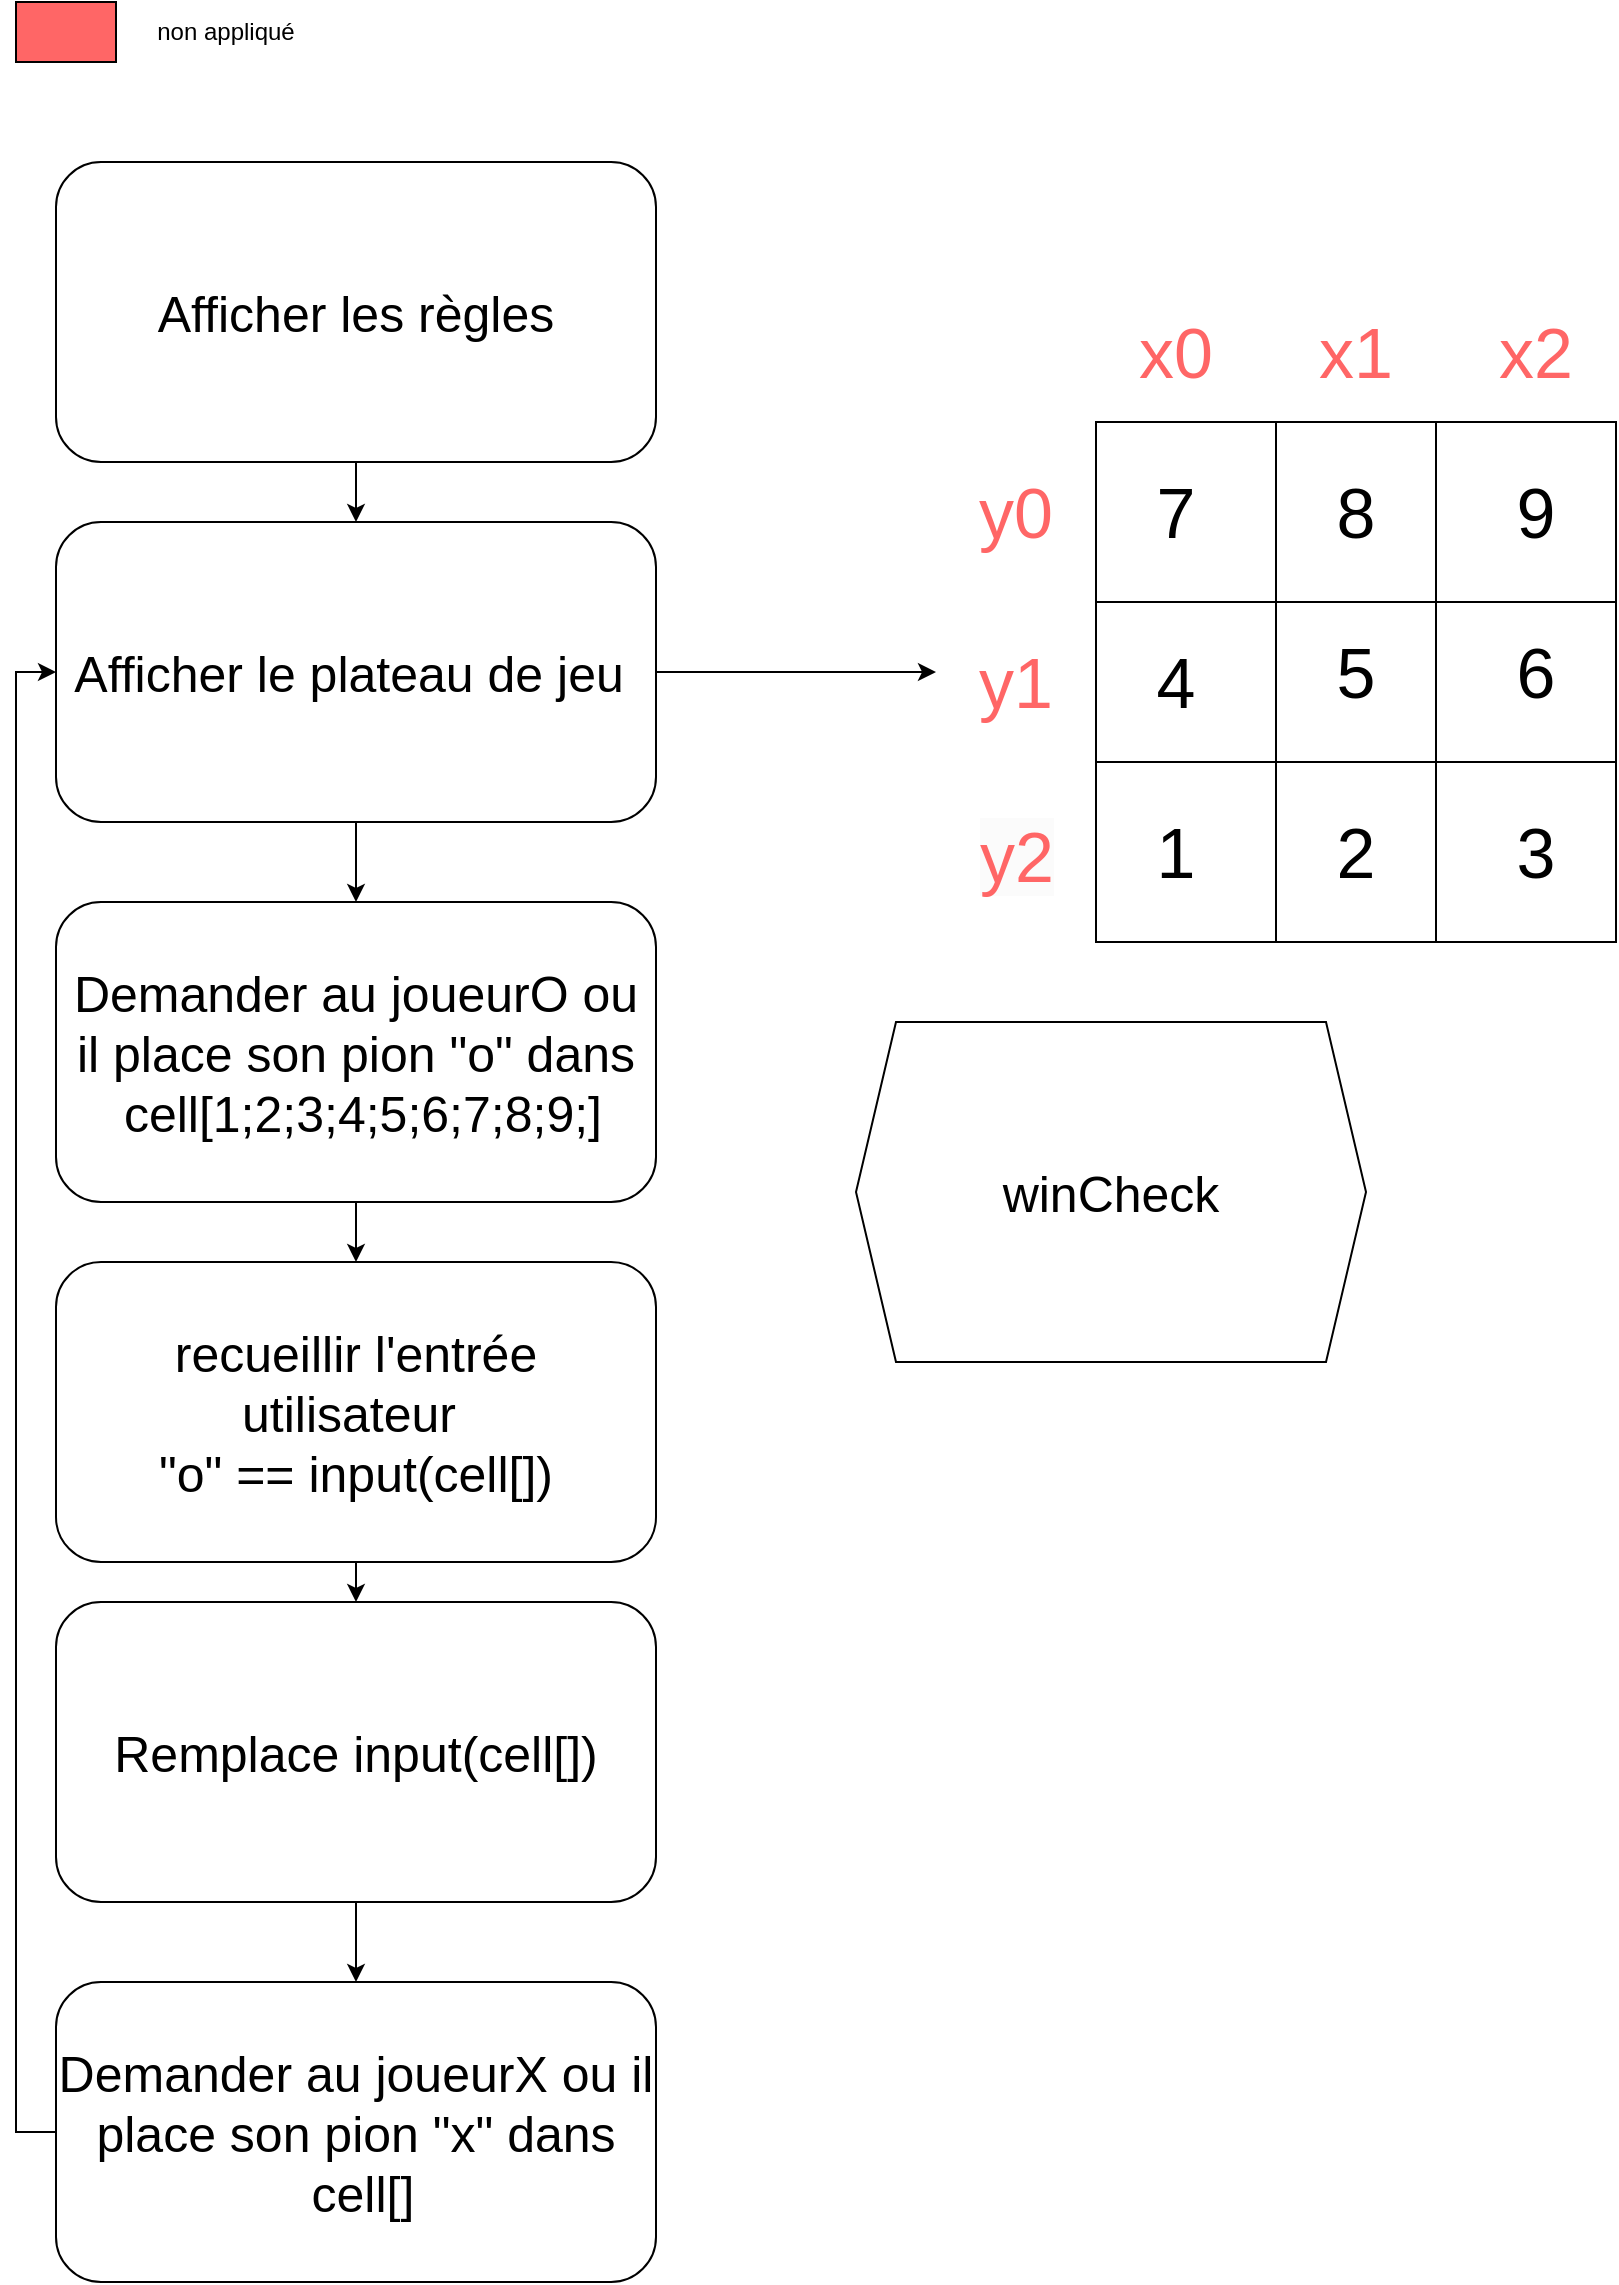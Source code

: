 <mxfile version="23.1.7" type="device" pages="3">
  <diagram name="Page-1" id="zisuDTkAfrN-QhUCyj7F">
    <mxGraphModel dx="2390" dy="1300" grid="1" gridSize="10" guides="1" tooltips="1" connect="1" arrows="1" fold="1" page="1" pageScale="1" pageWidth="827" pageHeight="1169" math="0" shadow="0">
      <root>
        <mxCell id="0" />
        <mxCell id="1" parent="0" />
        <mxCell id="jKvMN6sNNz6a6Jbc9weL-3" style="edgeStyle=orthogonalEdgeStyle;rounded=0;orthogonalLoop=1;jettySize=auto;html=1;exitX=0.5;exitY=1;exitDx=0;exitDy=0;endArrow=classic;endFill=1;entryX=0.5;entryY=0;entryDx=0;entryDy=0;" parent="1" source="jKvMN6sNNz6a6Jbc9weL-1" target="jKvMN6sNNz6a6Jbc9weL-8" edge="1">
          <mxGeometry relative="1" as="geometry">
            <mxPoint x="190" y="750" as="targetPoint" />
          </mxGeometry>
        </mxCell>
        <mxCell id="jKvMN6sNNz6a6Jbc9weL-1" value="&lt;font style=&quot;font-size: 25px;&quot;&gt;&lt;font style=&quot;font-size: 25px;&quot;&gt;Demander au joueurO ou il place son pion &quot;o&quot; dans&lt;br&gt;&lt;/font&gt;&amp;nbsp;cell[1;2;3;4;5;6;7;8;9;]&lt;/font&gt;" style="rounded=1;whiteSpace=wrap;html=1;" parent="1" vertex="1">
          <mxGeometry x="40" y="460" width="300" height="150" as="geometry" />
        </mxCell>
        <mxCell id="F_f-_En0ShVHbZpaxnZ5-28" style="edgeStyle=orthogonalEdgeStyle;rounded=0;orthogonalLoop=1;jettySize=auto;html=1;exitX=0.5;exitY=1;exitDx=0;exitDy=0;entryX=0.5;entryY=0;entryDx=0;entryDy=0;" parent="1" source="jKvMN6sNNz6a6Jbc9weL-8" target="F_f-_En0ShVHbZpaxnZ5-27" edge="1">
          <mxGeometry relative="1" as="geometry" />
        </mxCell>
        <mxCell id="jKvMN6sNNz6a6Jbc9weL-8" value="&lt;font style=&quot;font-size: 25px;&quot;&gt;recueillir l&#39;entrée utilisateur&amp;nbsp;&lt;br&gt;&quot;o&quot; == input(cell[])&lt;br&gt;&lt;/font&gt;" style="rounded=1;whiteSpace=wrap;html=1;" parent="1" vertex="1">
          <mxGeometry x="40" y="640" width="300" height="150" as="geometry" />
        </mxCell>
        <mxCell id="F_f-_En0ShVHbZpaxnZ5-1" value="" style="rounded=0;whiteSpace=wrap;html=1;" parent="1" vertex="1">
          <mxGeometry x="560" y="220" width="260" height="260" as="geometry" />
        </mxCell>
        <mxCell id="F_f-_En0ShVHbZpaxnZ5-2" value="" style="rounded=0;whiteSpace=wrap;html=1;" parent="1" vertex="1">
          <mxGeometry x="650" y="220" width="80" height="260" as="geometry" />
        </mxCell>
        <mxCell id="F_f-_En0ShVHbZpaxnZ5-3" value="" style="rounded=0;whiteSpace=wrap;html=1;rotation=90;fillColor=none;" parent="1" vertex="1">
          <mxGeometry x="650" y="220" width="80" height="260" as="geometry" />
        </mxCell>
        <mxCell id="F_f-_En0ShVHbZpaxnZ5-5" value="&lt;font color=&quot;#ff6666&quot; style=&quot;font-size: 35px;&quot;&gt;x0&lt;/font&gt;" style="text;html=1;strokeColor=none;fillColor=none;align=center;verticalAlign=middle;whiteSpace=wrap;rounded=0;" parent="1" vertex="1">
          <mxGeometry x="570" y="170" width="60" height="30" as="geometry" />
        </mxCell>
        <mxCell id="F_f-_En0ShVHbZpaxnZ5-6" value="&lt;font color=&quot;#ff6666&quot; style=&quot;font-size: 35px;&quot;&gt;x1&lt;/font&gt;" style="text;html=1;strokeColor=none;fillColor=none;align=center;verticalAlign=middle;whiteSpace=wrap;rounded=0;" parent="1" vertex="1">
          <mxGeometry x="660" y="170" width="60" height="30" as="geometry" />
        </mxCell>
        <mxCell id="F_f-_En0ShVHbZpaxnZ5-7" value="&lt;font color=&quot;#ff6666&quot; style=&quot;font-size: 35px;&quot;&gt;x2&lt;/font&gt;" style="text;html=1;strokeColor=none;fillColor=none;align=center;verticalAlign=middle;whiteSpace=wrap;rounded=0;" parent="1" vertex="1">
          <mxGeometry x="750" y="170" width="60" height="30" as="geometry" />
        </mxCell>
        <mxCell id="F_f-_En0ShVHbZpaxnZ5-8" value="&lt;span style=&quot;font-size: 35px;&quot;&gt;&lt;font color=&quot;#ff6666&quot;&gt;y0&lt;/font&gt;&lt;/span&gt;" style="text;html=1;strokeColor=none;fillColor=none;align=center;verticalAlign=middle;whiteSpace=wrap;rounded=0;" parent="1" vertex="1">
          <mxGeometry x="490" y="250" width="60" height="30" as="geometry" />
        </mxCell>
        <mxCell id="F_f-_En0ShVHbZpaxnZ5-9" value="&lt;span style=&quot;font-size: 35px;&quot;&gt;&lt;font color=&quot;#ff6666&quot;&gt;y1&lt;/font&gt;&lt;/span&gt;" style="text;html=1;strokeColor=none;fillColor=none;align=center;verticalAlign=middle;whiteSpace=wrap;rounded=0;" parent="1" vertex="1">
          <mxGeometry x="490" y="335" width="60" height="30" as="geometry" />
        </mxCell>
        <mxCell id="F_f-_En0ShVHbZpaxnZ5-10" value="&lt;span style=&quot;font-family: Helvetica; font-size: 35px; font-style: normal; font-variant-ligatures: normal; font-variant-caps: normal; font-weight: 400; letter-spacing: normal; orphans: 2; text-align: center; text-indent: 0px; text-transform: none; widows: 2; word-spacing: 0px; -webkit-text-stroke-width: 0px; background-color: rgb(251, 251, 251); text-decoration-thickness: initial; text-decoration-style: initial; text-decoration-color: initial; float: none; display: inline !important;&quot;&gt;&lt;font color=&quot;#ff6666&quot;&gt;y2&lt;/font&gt;&lt;/span&gt;" style="text;whiteSpace=wrap;html=1;" parent="1" vertex="1">
          <mxGeometry x="500" y="410" width="70" height="50" as="geometry" />
        </mxCell>
        <mxCell id="F_f-_En0ShVHbZpaxnZ5-11" value="&lt;font style=&quot;font-size: 35px;&quot;&gt;7&lt;/font&gt;" style="text;html=1;strokeColor=none;fillColor=none;align=center;verticalAlign=middle;whiteSpace=wrap;rounded=0;" parent="1" vertex="1">
          <mxGeometry x="570" y="250" width="60" height="30" as="geometry" />
        </mxCell>
        <mxCell id="F_f-_En0ShVHbZpaxnZ5-12" value="&lt;font style=&quot;font-size: 35px;&quot;&gt;8&lt;/font&gt;" style="text;html=1;strokeColor=none;fillColor=none;align=center;verticalAlign=middle;whiteSpace=wrap;rounded=0;" parent="1" vertex="1">
          <mxGeometry x="660" y="250" width="60" height="30" as="geometry" />
        </mxCell>
        <mxCell id="F_f-_En0ShVHbZpaxnZ5-13" value="&lt;font style=&quot;font-size: 35px;&quot;&gt;9&lt;/font&gt;" style="text;html=1;strokeColor=none;fillColor=none;align=center;verticalAlign=middle;whiteSpace=wrap;rounded=0;" parent="1" vertex="1">
          <mxGeometry x="750" y="250" width="60" height="30" as="geometry" />
        </mxCell>
        <mxCell id="F_f-_En0ShVHbZpaxnZ5-14" value="&lt;font style=&quot;font-size: 35px;&quot;&gt;4&lt;/font&gt;" style="text;html=1;strokeColor=none;fillColor=none;align=center;verticalAlign=middle;whiteSpace=wrap;rounded=0;" parent="1" vertex="1">
          <mxGeometry x="570" y="335" width="60" height="30" as="geometry" />
        </mxCell>
        <mxCell id="F_f-_En0ShVHbZpaxnZ5-15" value="&lt;font style=&quot;font-size: 35px;&quot;&gt;5&lt;/font&gt;" style="text;html=1;strokeColor=none;fillColor=none;align=center;verticalAlign=middle;whiteSpace=wrap;rounded=0;" parent="1" vertex="1">
          <mxGeometry x="660" y="330" width="60" height="30" as="geometry" />
        </mxCell>
        <mxCell id="F_f-_En0ShVHbZpaxnZ5-16" value="&lt;font style=&quot;font-size: 35px;&quot;&gt;6&lt;/font&gt;" style="text;html=1;strokeColor=none;fillColor=none;align=center;verticalAlign=middle;whiteSpace=wrap;rounded=0;" parent="1" vertex="1">
          <mxGeometry x="750" y="330" width="60" height="30" as="geometry" />
        </mxCell>
        <mxCell id="F_f-_En0ShVHbZpaxnZ5-17" value="&lt;font style=&quot;font-size: 35px;&quot;&gt;1&lt;/font&gt;" style="text;html=1;strokeColor=none;fillColor=none;align=center;verticalAlign=middle;whiteSpace=wrap;rounded=0;" parent="1" vertex="1">
          <mxGeometry x="570" y="420" width="60" height="30" as="geometry" />
        </mxCell>
        <mxCell id="F_f-_En0ShVHbZpaxnZ5-18" value="&lt;font style=&quot;font-size: 35px;&quot;&gt;2&lt;/font&gt;" style="text;html=1;strokeColor=none;fillColor=none;align=center;verticalAlign=middle;whiteSpace=wrap;rounded=0;" parent="1" vertex="1">
          <mxGeometry x="660" y="420" width="60" height="30" as="geometry" />
        </mxCell>
        <mxCell id="F_f-_En0ShVHbZpaxnZ5-19" value="&lt;font style=&quot;font-size: 35px;&quot;&gt;3&lt;/font&gt;" style="text;html=1;strokeColor=none;fillColor=none;align=center;verticalAlign=middle;whiteSpace=wrap;rounded=0;" parent="1" vertex="1">
          <mxGeometry x="750" y="420" width="60" height="30" as="geometry" />
        </mxCell>
        <mxCell id="F_f-_En0ShVHbZpaxnZ5-21" style="edgeStyle=orthogonalEdgeStyle;rounded=0;orthogonalLoop=1;jettySize=auto;html=1;exitX=1;exitY=0.5;exitDx=0;exitDy=0;" parent="1" source="F_f-_En0ShVHbZpaxnZ5-20" edge="1">
          <mxGeometry relative="1" as="geometry">
            <mxPoint x="480" y="345" as="targetPoint" />
          </mxGeometry>
        </mxCell>
        <mxCell id="F_f-_En0ShVHbZpaxnZ5-25" style="edgeStyle=orthogonalEdgeStyle;rounded=0;orthogonalLoop=1;jettySize=auto;html=1;exitX=0.5;exitY=1;exitDx=0;exitDy=0;entryX=0.5;entryY=0;entryDx=0;entryDy=0;" parent="1" source="F_f-_En0ShVHbZpaxnZ5-20" target="jKvMN6sNNz6a6Jbc9weL-1" edge="1">
          <mxGeometry relative="1" as="geometry" />
        </mxCell>
        <mxCell id="F_f-_En0ShVHbZpaxnZ5-20" value="&lt;font style=&quot;font-size: 25px;&quot;&gt;Afficher le plateau de jeu&amp;nbsp;&lt;/font&gt;" style="rounded=1;whiteSpace=wrap;html=1;" parent="1" vertex="1">
          <mxGeometry x="40" y="270" width="300" height="150" as="geometry" />
        </mxCell>
        <mxCell id="F_f-_En0ShVHbZpaxnZ5-23" value="" style="rounded=0;whiteSpace=wrap;html=1;fillColor=#FF6666;" parent="1" vertex="1">
          <mxGeometry x="20" y="10" width="50" height="30" as="geometry" />
        </mxCell>
        <mxCell id="F_f-_En0ShVHbZpaxnZ5-24" value="non appliqué" style="text;html=1;strokeColor=none;fillColor=none;align=center;verticalAlign=middle;whiteSpace=wrap;rounded=0;" parent="1" vertex="1">
          <mxGeometry x="80" y="10" width="90" height="30" as="geometry" />
        </mxCell>
        <mxCell id="F_f-_En0ShVHbZpaxnZ5-30" style="edgeStyle=orthogonalEdgeStyle;rounded=0;orthogonalLoop=1;jettySize=auto;html=1;exitX=0;exitY=0.5;exitDx=0;exitDy=0;entryX=0;entryY=0.5;entryDx=0;entryDy=0;" parent="1" source="F_f-_En0ShVHbZpaxnZ5-26" target="F_f-_En0ShVHbZpaxnZ5-20" edge="1">
          <mxGeometry relative="1" as="geometry" />
        </mxCell>
        <mxCell id="F_f-_En0ShVHbZpaxnZ5-26" value="&lt;font style=&quot;font-size: 25px;&quot;&gt;&lt;font style=&quot;border-color: var(--border-color);&quot;&gt;Demander au joueurX ou il place son pion &quot;x&quot; dans&lt;br style=&quot;border-color: var(--border-color);&quot;&gt;&lt;/font&gt;&amp;nbsp;cell[]&lt;br&gt;&lt;/font&gt;" style="rounded=1;whiteSpace=wrap;html=1;" parent="1" vertex="1">
          <mxGeometry x="40" y="1000" width="300" height="150" as="geometry" />
        </mxCell>
        <mxCell id="F_f-_En0ShVHbZpaxnZ5-29" style="edgeStyle=orthogonalEdgeStyle;rounded=0;orthogonalLoop=1;jettySize=auto;html=1;exitX=0.5;exitY=1;exitDx=0;exitDy=0;" parent="1" source="F_f-_En0ShVHbZpaxnZ5-27" target="F_f-_En0ShVHbZpaxnZ5-26" edge="1">
          <mxGeometry relative="1" as="geometry" />
        </mxCell>
        <mxCell id="F_f-_En0ShVHbZpaxnZ5-27" value="&lt;font style=&quot;font-size: 25px;&quot;&gt;Remplace input(cell[])&lt;br&gt;&lt;/font&gt;" style="rounded=1;whiteSpace=wrap;html=1;" parent="1" vertex="1">
          <mxGeometry x="40" y="810" width="300" height="150" as="geometry" />
        </mxCell>
        <mxCell id="XJwx0NVGvfjCyTwOZybj-2" style="edgeStyle=orthogonalEdgeStyle;rounded=0;orthogonalLoop=1;jettySize=auto;html=1;exitX=0.5;exitY=1;exitDx=0;exitDy=0;entryX=0.5;entryY=0;entryDx=0;entryDy=0;" parent="1" source="XJwx0NVGvfjCyTwOZybj-1" target="F_f-_En0ShVHbZpaxnZ5-20" edge="1">
          <mxGeometry relative="1" as="geometry" />
        </mxCell>
        <mxCell id="XJwx0NVGvfjCyTwOZybj-1" value="&lt;font style=&quot;font-size: 25px;&quot;&gt;Afficher les règles&lt;/font&gt;" style="rounded=1;whiteSpace=wrap;html=1;" parent="1" vertex="1">
          <mxGeometry x="40" y="90" width="300" height="150" as="geometry" />
        </mxCell>
        <mxCell id="rC64_gjxVLa3g2WmnoxG-2" value="&lt;font style=&quot;font-size: 25px;&quot;&gt;winCheck&lt;/font&gt;" style="shape=hexagon;perimeter=hexagonPerimeter2;whiteSpace=wrap;html=1;fixedSize=1;" parent="1" vertex="1">
          <mxGeometry x="440" y="520" width="255" height="170" as="geometry" />
        </mxCell>
      </root>
    </mxGraphModel>
  </diagram>
  <diagram name="Copie de Page-1" id="Kk2CllQJ8fWpIJo_2hT9">
    <mxGraphModel dx="1434" dy="780" grid="1" gridSize="10" guides="1" tooltips="1" connect="1" arrows="1" fold="1" page="1" pageScale="1" pageWidth="827" pageHeight="1169" math="0" shadow="0">
      <root>
        <mxCell id="1a-fKPwIKQXsDEusHwnD-0" />
        <mxCell id="1a-fKPwIKQXsDEusHwnD-1" parent="1a-fKPwIKQXsDEusHwnD-0" />
        <mxCell id="1a-fKPwIKQXsDEusHwnD-26" value="&lt;font style=&quot;font-size: 25px;&quot;&gt;Afficher le plateau de jeu&amp;nbsp;&lt;/font&gt;" style="rounded=1;whiteSpace=wrap;html=1;" vertex="1" parent="1a-fKPwIKQXsDEusHwnD-1">
          <mxGeometry x="40" y="270" width="300" height="150" as="geometry" />
        </mxCell>
        <mxCell id="1a-fKPwIKQXsDEusHwnD-27" value="" style="rounded=0;whiteSpace=wrap;html=1;fillColor=#FF6666;" vertex="1" parent="1a-fKPwIKQXsDEusHwnD-1">
          <mxGeometry x="20" y="10" width="50" height="30" as="geometry" />
        </mxCell>
        <mxCell id="1a-fKPwIKQXsDEusHwnD-28" value="non appliqué" style="text;html=1;strokeColor=none;fillColor=none;align=center;verticalAlign=middle;whiteSpace=wrap;rounded=0;" vertex="1" parent="1a-fKPwIKQXsDEusHwnD-1">
          <mxGeometry x="80" y="10" width="90" height="30" as="geometry" />
        </mxCell>
        <mxCell id="1a-fKPwIKQXsDEusHwnD-34" value="&lt;font style=&quot;font-size: 25px;&quot;&gt;Afficher les règles&lt;/font&gt;" style="rounded=1;whiteSpace=wrap;html=1;" vertex="1" parent="1a-fKPwIKQXsDEusHwnD-1">
          <mxGeometry x="40" y="90" width="300" height="150" as="geometry" />
        </mxCell>
        <mxCell id="d5atIZmoabOeeMSEehPP-0" value="&lt;font style=&quot;font-size: 25px;&quot;&gt;Bascule O X&amp;nbsp;&lt;/font&gt;" style="rounded=1;whiteSpace=wrap;html=1;" vertex="1" parent="1a-fKPwIKQXsDEusHwnD-1">
          <mxGeometry x="40" y="450" width="300" height="150" as="geometry" />
        </mxCell>
        <mxCell id="d5atIZmoabOeeMSEehPP-1" value="&lt;font style=&quot;font-size: 25px;&quot;&gt;Quitter le jeu&lt;/font&gt;" style="rounded=1;whiteSpace=wrap;html=1;" vertex="1" parent="1a-fKPwIKQXsDEusHwnD-1">
          <mxGeometry x="414" y="70" width="300" height="150" as="geometry" />
        </mxCell>
        <mxCell id="d5atIZmoabOeeMSEehPP-2" value="&lt;font style=&quot;font-size: 25px;&quot;&gt;Vérification condition de victoire&lt;/font&gt;" style="rounded=1;whiteSpace=wrap;html=1;" vertex="1" parent="1a-fKPwIKQXsDEusHwnD-1">
          <mxGeometry x="414" y="250" width="300" height="150" as="geometry" />
        </mxCell>
        <mxCell id="d5atIZmoabOeeMSEehPP-4" value="&lt;font style=&quot;font-size: 25px;&quot;&gt;Remplir la grille&lt;/font&gt;" style="rounded=1;whiteSpace=wrap;html=1;" vertex="1" parent="1a-fKPwIKQXsDEusHwnD-1">
          <mxGeometry x="414" y="450" width="300" height="150" as="geometry" />
        </mxCell>
      </root>
    </mxGraphModel>
  </diagram>
  <diagram id="tnSsD1OSnYMh7eyaRIn-" name="Page-2">
    <mxGraphModel dx="2607" dy="1418" grid="1" gridSize="10" guides="1" tooltips="1" connect="1" arrows="1" fold="1" page="1" pageScale="1" pageWidth="827" pageHeight="1169" math="0" shadow="0">
      <root>
        <mxCell id="0" />
        <mxCell id="1" parent="0" />
      </root>
    </mxGraphModel>
  </diagram>
</mxfile>
